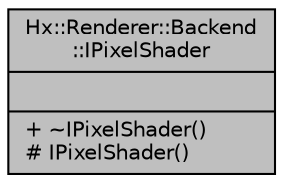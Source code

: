 digraph "Hx::Renderer::Backend::IPixelShader"
{
  edge [fontname="Helvetica",fontsize="10",labelfontname="Helvetica",labelfontsize="10"];
  node [fontname="Helvetica",fontsize="10",shape=record];
  Node1 [label="{Hx::Renderer::Backend\l::IPixelShader\n||+ ~IPixelShader()\l# IPixelShader()\l}",height=0.2,width=0.4,color="black", fillcolor="grey75", style="filled", fontcolor="black"];
}
